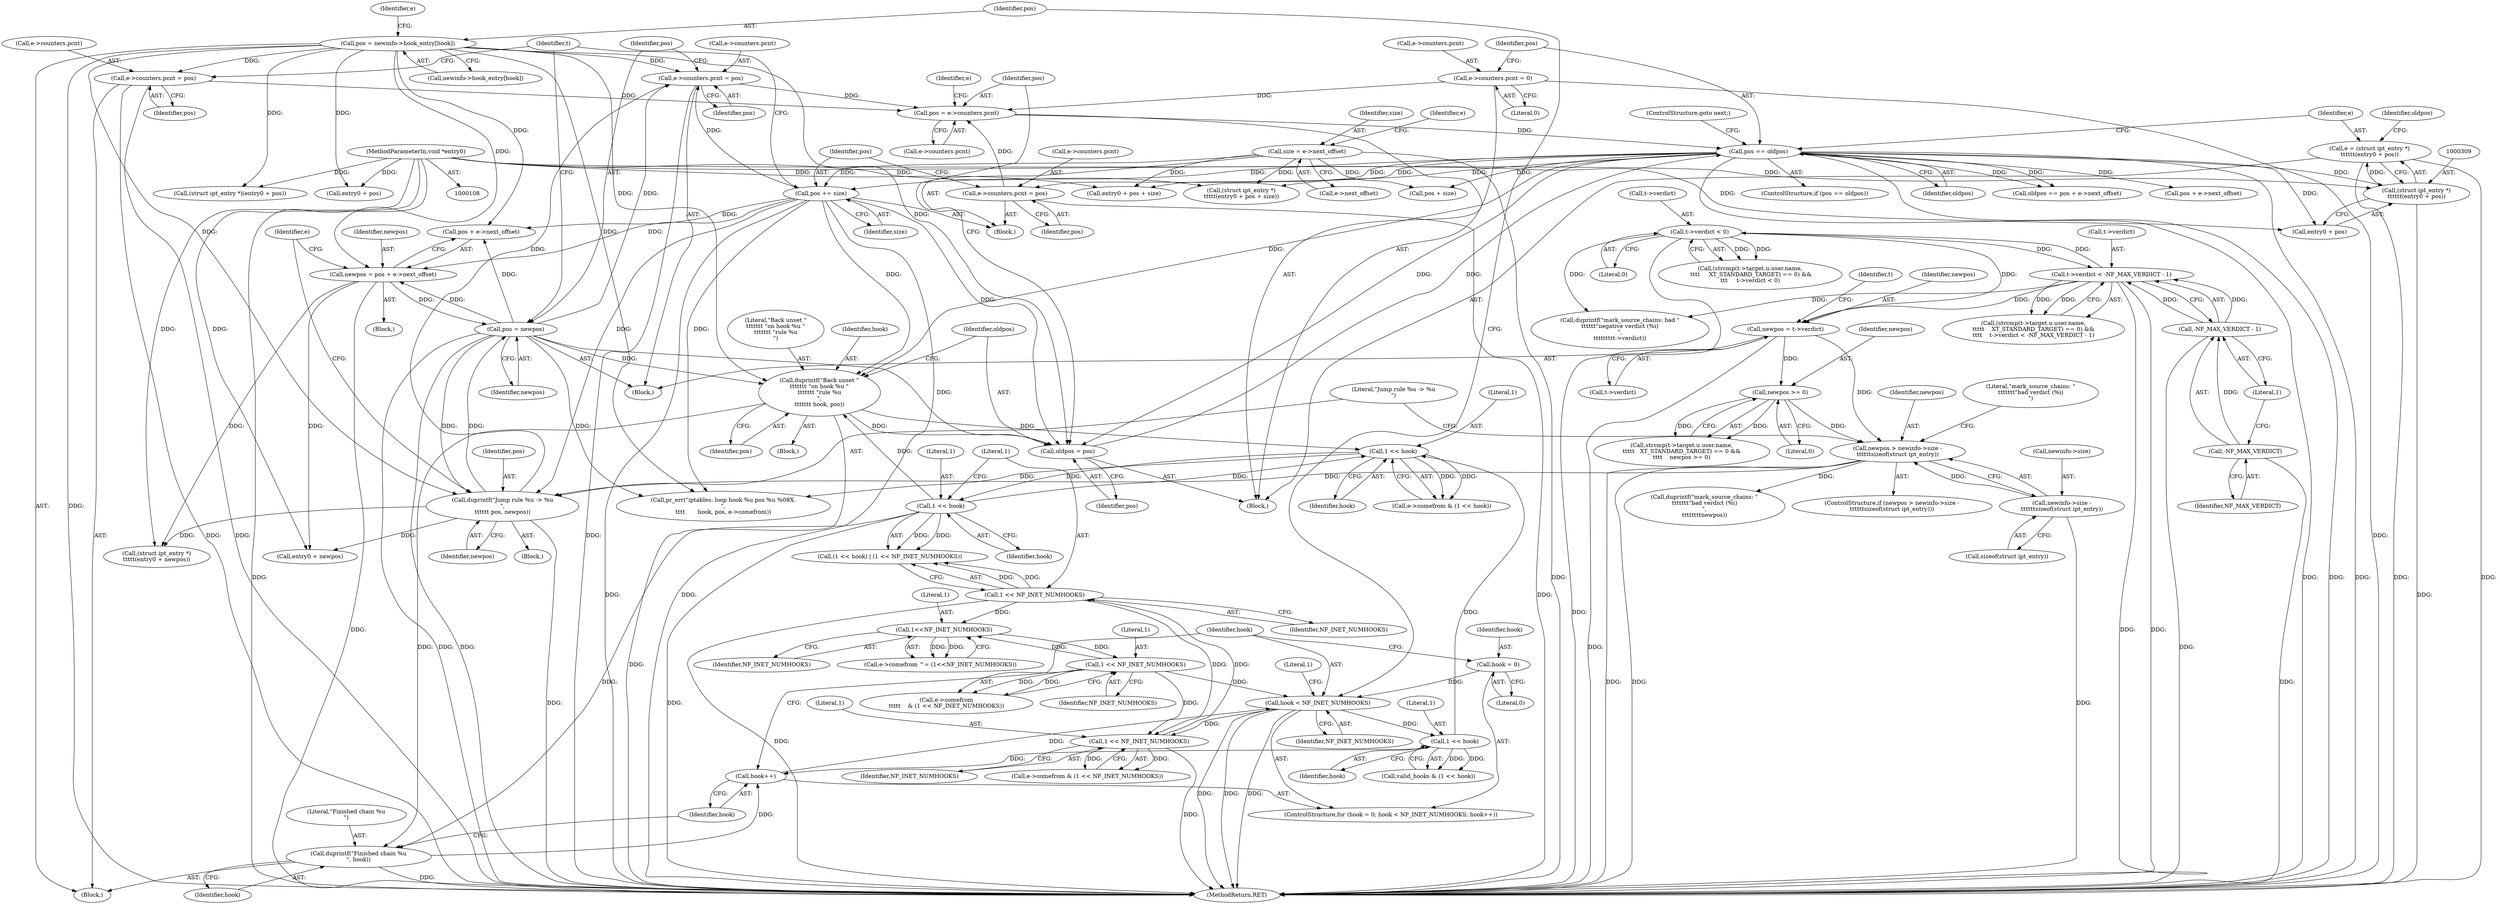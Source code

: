 digraph "0_linux_54d83fc74aa9ec72794373cb47432c5f7fb1a309_6@integer" {
"1000306" [label="(Call,e = (struct ipt_entry *)\n\t\t\t\t\t\t(entry0 + pos))"];
"1000308" [label="(Call,(struct ipt_entry *)\n\t\t\t\t\t\t(entry0 + pos))"];
"1000111" [label="(MethodParameterIn,void *entry0)"];
"1000302" [label="(Call,pos == oldpos)"];
"1000287" [label="(Call,pos = e->counters.pcnt)"];
"1000406" [label="(Call,e->counters.pcnt = pos)"];
"1000386" [label="(Call,duprintf(\"Jump rule %u -> %u\n\",\n\t\t\t\t\t\t pos, newpos))"];
"1000413" [label="(Call,pos = newpos)"];
"1000392" [label="(Call,newpos = pos + e->next_offset)"];
"1000341" [label="(Call,pos += size)"];
"1000320" [label="(Call,size = e->next_offset)"];
"1000125" [label="(Call,pos = newinfo->hook_entry[hook])"];
"1000372" [label="(Call,newpos > newinfo->size -\n\t\t\t\t\t\tsizeof(struct ipt_entry))"];
"1000367" [label="(Call,newpos >= 0)"];
"1000347" [label="(Call,newpos = t->verdict)"];
"1000222" [label="(Call,t->verdict < 0)"];
"1000246" [label="(Call,t->verdict < -NF_MAX_VERDICT - 1)"];
"1000250" [label="(Call,-NF_MAX_VERDICT - 1)"];
"1000251" [label="(Call,-NF_MAX_VERDICT)"];
"1000374" [label="(Call,newinfo->size -\n\t\t\t\t\t\tsizeof(struct ipt_entry))"];
"1000148" [label="(Call,e->counters.pcnt = pos)"];
"1000294" [label="(Call,e->counters.pcnt = 0)"];
"1000334" [label="(Call,e->counters.pcnt = pos)"];
"1000284" [label="(Call,oldpos = pos)"];
"1000280" [label="(Call,duprintf(\"Back unset \"\n\t\t\t\t\t\t\t \"on hook %u \"\n\t\t\t\t\t\t\t \"rule %u\n\",\n\t\t\t\t\t\t\t hook, pos))"];
"1000197" [label="(Call,1 << hook)"];
"1000171" [label="(Call,1 << hook)"];
"1000144" [label="(Call,1 << hook)"];
"1000118" [label="(Call,hook < NF_INET_NUMHOOKS)"];
"1000121" [label="(Call,hook++)"];
"1000417" [label="(Call,duprintf(\"Finished chain %u\n\", hook))"];
"1000115" [label="(Call,hook = 0)"];
"1000276" [label="(Call,1 << NF_INET_NUMHOOKS)"];
"1000268" [label="(Call,1<<NF_INET_NUMHOOKS)"];
"1000200" [label="(Call,1 << NF_INET_NUMHOOKS)"];
"1000179" [label="(Call,1 << NF_INET_NUMHOOKS)"];
"1000393" [label="(Identifier,newpos)"];
"1000335" [label="(Call,e->counters.pcnt)"];
"1000118" [label="(Call,hook < NF_INET_NUMHOOKS)"];
"1000284" [label="(Call,oldpos = pos)"];
"1000149" [label="(Call,e->counters.pcnt)"];
"1000343" [label="(Identifier,size)"];
"1000180" [label="(Literal,1)"];
"1000297" [label="(Identifier,e)"];
"1000255" [label="(Call,duprintf(\"mark_source_chains: bad \"\n\t\t\t\t\t\t\"negative verdict (%i)\n\",\n\t\t\t\t\t\t\t\tt->verdict))"];
"1000198" [label="(Literal,1)"];
"1000146" [label="(Identifier,hook)"];
"1000304" [label="(Identifier,oldpos)"];
"1000144" [label="(Call,1 << hook)"];
"1000228" [label="(Block,)"];
"1000419" [label="(Identifier,hook)"];
"1000145" [label="(Literal,1)"];
"1000347" [label="(Call,newpos = t->verdict)"];
"1000154" [label="(Identifier,pos)"];
"1000373" [label="(Identifier,newpos)"];
"1000181" [label="(Identifier,NF_INET_NUMHOOKS)"];
"1000387" [label="(Literal,\"Jump rule %u -> %u\n\")"];
"1000126" [label="(Identifier,pos)"];
"1000340" [label="(Identifier,pos)"];
"1000119" [label="(Identifier,hook)"];
"1000263" [label="(Block,)"];
"1000375" [label="(Call,newinfo->size)"];
"1000378" [label="(Call,sizeof(struct ipt_entry))"];
"1000278" [label="(Identifier,NF_INET_NUMHOOKS)"];
"1000121" [label="(Call,hook++)"];
"1000313" [label="(Call,oldpos == pos + e->next_offset)"];
"1000369" [label="(Literal,0)"];
"1000285" [label="(Identifier,oldpos)"];
"1000406" [label="(Call,e->counters.pcnt = pos)"];
"1000137" [label="(Call,entry0 + pos)"];
"1000388" [label="(Identifier,pos)"];
"1000381" [label="(Call,duprintf(\"mark_source_chains: \"\n\t\t\t\t\t\t\t\"bad verdict (%i)\n\",\n\t\t\t\t\t\t\t\tnewpos))"];
"1000159" [label="(Identifier,t)"];
"1000183" [label="(Call,pr_err(\"iptables: loop hook %u pos %u %08X.\n\",\n\t\t\t\t       hook, pos, e->comefrom))"];
"1000417" [label="(Call,duprintf(\"Finished chain %u\n\", hook))"];
"1000400" [label="(Identifier,e)"];
"1000270" [label="(Identifier,NF_INET_NUMHOOKS)"];
"1000251" [label="(Call,-NF_MAX_VERDICT)"];
"1000202" [label="(Identifier,NF_INET_NUMHOOKS)"];
"1000315" [label="(Call,pos + e->next_offset)"];
"1000367" [label="(Call,newpos >= 0)"];
"1000414" [label="(Identifier,pos)"];
"1000289" [label="(Call,e->counters.pcnt)"];
"1000314" [label="(Identifier,oldpos)"];
"1000306" [label="(Call,e = (struct ipt_entry *)\n\t\t\t\t\t\t(entry0 + pos))"];
"1000127" [label="(Call,newinfo->hook_entry[hook])"];
"1000334" [label="(Call,e->counters.pcnt = pos)"];
"1000422" [label="(MethodReturn,RET)"];
"1000407" [label="(Call,e->counters.pcnt)"];
"1000382" [label="(Literal,\"mark_source_chains: \"\n\t\t\t\t\t\t\t\"bad verdict (%i)\n\")"];
"1000277" [label="(Literal,1)"];
"1000421" [label="(Literal,1)"];
"1000167" [label="(Call,e->comefrom & (1 << hook))"];
"1000345" [label="(Block,)"];
"1000295" [label="(Call,e->counters.pcnt)"];
"1000415" [label="(Identifier,newpos)"];
"1000199" [label="(Identifier,hook)"];
"1000226" [label="(Literal,0)"];
"1000264" [label="(Call,e->comefrom ^= (1<<NF_INET_NUMHOOKS))"];
"1000120" [label="(Identifier,NF_INET_NUMHOOKS)"];
"1000403" [label="(Call,entry0 + newpos)"];
"1000320" [label="(Call,size = e->next_offset)"];
"1000283" [label="(Identifier,pos)"];
"1000208" [label="(Call,(strcmp(t->target.u.user.name,\n \t\t\t\t     XT_STANDARD_TARGET) == 0) &&\n\t\t\t     t->verdict < 0)"];
"1000329" [label="(Call,entry0 + pos + size)"];
"1000331" [label="(Call,pos + size)"];
"1000171" [label="(Call,1 << hook)"];
"1000305" [label="(ControlStructure,goto next;)"];
"1000392" [label="(Call,newpos = pos + e->next_offset)"];
"1000327" [label="(Call,(struct ipt_entry *)\n\t\t\t\t\t(entry0 + pos + size))"];
"1000247" [label="(Call,t->verdict)"];
"1000175" [label="(Call,e->comefrom & (1 << NF_INET_NUMHOOKS))"];
"1000246" [label="(Call,t->verdict < -NF_MAX_VERDICT - 1)"];
"1000196" [label="(Call,(1 << hook) | (1 << NF_INET_NUMHOOKS))"];
"1000125" [label="(Call,pos = newinfo->hook_entry[hook])"];
"1000302" [label="(Call,pos == oldpos)"];
"1000253" [label="(Literal,1)"];
"1000342" [label="(Identifier,pos)"];
"1000223" [label="(Call,t->verdict)"];
"1000412" [label="(Identifier,pos)"];
"1000303" [label="(Identifier,pos)"];
"1000122" [label="(Identifier,hook)"];
"1000279" [label="(Block,)"];
"1000179" [label="(Call,1 << NF_INET_NUMHOOKS)"];
"1000310" [label="(Call,entry0 + pos)"];
"1000250" [label="(Call,-NF_MAX_VERDICT - 1)"];
"1000280" [label="(Call,duprintf(\"Back unset \"\n\t\t\t\t\t\t\t \"on hook %u \"\n\t\t\t\t\t\t\t \"rule %u\n\",\n\t\t\t\t\t\t\t hook, pos))"];
"1000281" [label="(Literal,\"Back unset \"\n\t\t\t\t\t\t\t \"on hook %u \"\n\t\t\t\t\t\t\t \"rule %u\n\")"];
"1000401" [label="(Call,(struct ipt_entry *)\n\t\t\t\t\t(entry0 + newpos))"];
"1000148" [label="(Call,e->counters.pcnt = pos)"];
"1000142" [label="(Call,valid_hooks & (1 << hook))"];
"1000288" [label="(Identifier,pos)"];
"1000117" [label="(Literal,0)"];
"1000374" [label="(Call,newinfo->size -\n\t\t\t\t\t\tsizeof(struct ipt_entry))"];
"1000368" [label="(Identifier,newpos)"];
"1000301" [label="(ControlStructure,if (pos == oldpos))"];
"1000307" [label="(Identifier,e)"];
"1000341" [label="(Call,pos += size)"];
"1000115" [label="(Call,hook = 0)"];
"1000360" [label="(Identifier,t)"];
"1000321" [label="(Identifier,size)"];
"1000391" [label="(Block,)"];
"1000282" [label="(Identifier,hook)"];
"1000294" [label="(Call,e->counters.pcnt = 0)"];
"1000349" [label="(Call,t->verdict)"];
"1000268" [label="(Call,1<<NF_INET_NUMHOOKS)"];
"1000322" [label="(Call,e->next_offset)"];
"1000418" [label="(Literal,\"Finished chain %u\n\")"];
"1000135" [label="(Call,(struct ipt_entry *)(entry0 + pos))"];
"1000232" [label="(Call,(strcmp(t->target.u.user.name,\n\t\t\t\t\t    XT_STANDARD_TARGET) == 0) &&\n\t\t\t\t    t->verdict < -NF_MAX_VERDICT - 1)"];
"1000197" [label="(Call,1 << hook)"];
"1000348" [label="(Identifier,newpos)"];
"1000286" [label="(Identifier,pos)"];
"1000413" [label="(Call,pos = newpos)"];
"1000201" [label="(Literal,1)"];
"1000394" [label="(Call,pos + e->next_offset)"];
"1000173" [label="(Identifier,hook)"];
"1000372" [label="(Call,newpos > newinfo->size -\n\t\t\t\t\t\tsizeof(struct ipt_entry))"];
"1000123" [label="(Block,)"];
"1000353" [label="(Call,strcmp(t->target.u.user.name,\n\t\t\t\t\t   XT_STANDARD_TARGET) == 0 &&\n\t\t\t\t    newpos >= 0)"];
"1000272" [label="(Call,e->comefrom\n\t\t\t\t\t    & (1 << NF_INET_NUMHOOKS))"];
"1000300" [label="(Literal,0)"];
"1000269" [label="(Literal,1)"];
"1000114" [label="(ControlStructure,for (hook = 0; hook < NF_INET_NUMHOOKS; hook++))"];
"1000287" [label="(Call,pos = e->counters.pcnt)"];
"1000200" [label="(Call,1 << NF_INET_NUMHOOKS)"];
"1000370" [label="(Block,)"];
"1000371" [label="(ControlStructure,if (newpos > newinfo->size -\n\t\t\t\t\t\tsizeof(struct ipt_entry)))"];
"1000389" [label="(Identifier,newpos)"];
"1000308" [label="(Call,(struct ipt_entry *)\n\t\t\t\t\t\t(entry0 + pos))"];
"1000386" [label="(Call,duprintf(\"Jump rule %u -> %u\n\",\n\t\t\t\t\t\t pos, newpos))"];
"1000252" [label="(Identifier,NF_MAX_VERDICT)"];
"1000134" [label="(Identifier,e)"];
"1000276" [label="(Call,1 << NF_INET_NUMHOOKS)"];
"1000116" [label="(Identifier,hook)"];
"1000111" [label="(MethodParameterIn,void *entry0)"];
"1000172" [label="(Literal,1)"];
"1000222" [label="(Call,t->verdict < 0)"];
"1000326" [label="(Identifier,e)"];
"1000306" -> "1000263"  [label="AST: "];
"1000306" -> "1000308"  [label="CFG: "];
"1000307" -> "1000306"  [label="AST: "];
"1000308" -> "1000306"  [label="AST: "];
"1000314" -> "1000306"  [label="CFG: "];
"1000306" -> "1000422"  [label="DDG: "];
"1000306" -> "1000422"  [label="DDG: "];
"1000308" -> "1000306"  [label="DDG: "];
"1000308" -> "1000310"  [label="CFG: "];
"1000309" -> "1000308"  [label="AST: "];
"1000310" -> "1000308"  [label="AST: "];
"1000308" -> "1000422"  [label="DDG: "];
"1000111" -> "1000308"  [label="DDG: "];
"1000302" -> "1000308"  [label="DDG: "];
"1000111" -> "1000108"  [label="AST: "];
"1000111" -> "1000422"  [label="DDG: "];
"1000111" -> "1000135"  [label="DDG: "];
"1000111" -> "1000137"  [label="DDG: "];
"1000111" -> "1000310"  [label="DDG: "];
"1000111" -> "1000327"  [label="DDG: "];
"1000111" -> "1000329"  [label="DDG: "];
"1000111" -> "1000401"  [label="DDG: "];
"1000111" -> "1000403"  [label="DDG: "];
"1000302" -> "1000301"  [label="AST: "];
"1000302" -> "1000304"  [label="CFG: "];
"1000303" -> "1000302"  [label="AST: "];
"1000304" -> "1000302"  [label="AST: "];
"1000305" -> "1000302"  [label="CFG: "];
"1000307" -> "1000302"  [label="CFG: "];
"1000302" -> "1000422"  [label="DDG: "];
"1000302" -> "1000422"  [label="DDG: "];
"1000302" -> "1000422"  [label="DDG: "];
"1000302" -> "1000280"  [label="DDG: "];
"1000302" -> "1000284"  [label="DDG: "];
"1000287" -> "1000302"  [label="DDG: "];
"1000284" -> "1000302"  [label="DDG: "];
"1000302" -> "1000310"  [label="DDG: "];
"1000302" -> "1000313"  [label="DDG: "];
"1000302" -> "1000313"  [label="DDG: "];
"1000302" -> "1000315"  [label="DDG: "];
"1000302" -> "1000327"  [label="DDG: "];
"1000302" -> "1000329"  [label="DDG: "];
"1000302" -> "1000331"  [label="DDG: "];
"1000302" -> "1000334"  [label="DDG: "];
"1000302" -> "1000341"  [label="DDG: "];
"1000287" -> "1000263"  [label="AST: "];
"1000287" -> "1000289"  [label="CFG: "];
"1000288" -> "1000287"  [label="AST: "];
"1000289" -> "1000287"  [label="AST: "];
"1000297" -> "1000287"  [label="CFG: "];
"1000406" -> "1000287"  [label="DDG: "];
"1000148" -> "1000287"  [label="DDG: "];
"1000294" -> "1000287"  [label="DDG: "];
"1000334" -> "1000287"  [label="DDG: "];
"1000406" -> "1000345"  [label="AST: "];
"1000406" -> "1000412"  [label="CFG: "];
"1000407" -> "1000406"  [label="AST: "];
"1000412" -> "1000406"  [label="AST: "];
"1000414" -> "1000406"  [label="CFG: "];
"1000406" -> "1000422"  [label="DDG: "];
"1000386" -> "1000406"  [label="DDG: "];
"1000413" -> "1000406"  [label="DDG: "];
"1000341" -> "1000406"  [label="DDG: "];
"1000125" -> "1000406"  [label="DDG: "];
"1000386" -> "1000370"  [label="AST: "];
"1000386" -> "1000389"  [label="CFG: "];
"1000387" -> "1000386"  [label="AST: "];
"1000388" -> "1000386"  [label="AST: "];
"1000389" -> "1000386"  [label="AST: "];
"1000400" -> "1000386"  [label="CFG: "];
"1000386" -> "1000422"  [label="DDG: "];
"1000413" -> "1000386"  [label="DDG: "];
"1000341" -> "1000386"  [label="DDG: "];
"1000125" -> "1000386"  [label="DDG: "];
"1000372" -> "1000386"  [label="DDG: "];
"1000386" -> "1000401"  [label="DDG: "];
"1000386" -> "1000403"  [label="DDG: "];
"1000386" -> "1000413"  [label="DDG: "];
"1000413" -> "1000345"  [label="AST: "];
"1000413" -> "1000415"  [label="CFG: "];
"1000414" -> "1000413"  [label="AST: "];
"1000415" -> "1000413"  [label="AST: "];
"1000159" -> "1000413"  [label="CFG: "];
"1000413" -> "1000422"  [label="DDG: "];
"1000413" -> "1000422"  [label="DDG: "];
"1000413" -> "1000183"  [label="DDG: "];
"1000413" -> "1000280"  [label="DDG: "];
"1000413" -> "1000284"  [label="DDG: "];
"1000413" -> "1000392"  [label="DDG: "];
"1000413" -> "1000394"  [label="DDG: "];
"1000392" -> "1000413"  [label="DDG: "];
"1000392" -> "1000391"  [label="AST: "];
"1000392" -> "1000394"  [label="CFG: "];
"1000393" -> "1000392"  [label="AST: "];
"1000394" -> "1000392"  [label="AST: "];
"1000400" -> "1000392"  [label="CFG: "];
"1000392" -> "1000422"  [label="DDG: "];
"1000341" -> "1000392"  [label="DDG: "];
"1000125" -> "1000392"  [label="DDG: "];
"1000392" -> "1000401"  [label="DDG: "];
"1000392" -> "1000403"  [label="DDG: "];
"1000341" -> "1000228"  [label="AST: "];
"1000341" -> "1000343"  [label="CFG: "];
"1000342" -> "1000341"  [label="AST: "];
"1000343" -> "1000341"  [label="AST: "];
"1000159" -> "1000341"  [label="CFG: "];
"1000341" -> "1000422"  [label="DDG: "];
"1000341" -> "1000422"  [label="DDG: "];
"1000341" -> "1000183"  [label="DDG: "];
"1000341" -> "1000280"  [label="DDG: "];
"1000341" -> "1000284"  [label="DDG: "];
"1000320" -> "1000341"  [label="DDG: "];
"1000341" -> "1000394"  [label="DDG: "];
"1000320" -> "1000228"  [label="AST: "];
"1000320" -> "1000322"  [label="CFG: "];
"1000321" -> "1000320"  [label="AST: "];
"1000322" -> "1000320"  [label="AST: "];
"1000326" -> "1000320"  [label="CFG: "];
"1000320" -> "1000422"  [label="DDG: "];
"1000320" -> "1000327"  [label="DDG: "];
"1000320" -> "1000329"  [label="DDG: "];
"1000320" -> "1000331"  [label="DDG: "];
"1000125" -> "1000123"  [label="AST: "];
"1000125" -> "1000127"  [label="CFG: "];
"1000126" -> "1000125"  [label="AST: "];
"1000127" -> "1000125"  [label="AST: "];
"1000134" -> "1000125"  [label="CFG: "];
"1000125" -> "1000422"  [label="DDG: "];
"1000125" -> "1000135"  [label="DDG: "];
"1000125" -> "1000137"  [label="DDG: "];
"1000125" -> "1000148"  [label="DDG: "];
"1000125" -> "1000183"  [label="DDG: "];
"1000125" -> "1000280"  [label="DDG: "];
"1000125" -> "1000284"  [label="DDG: "];
"1000125" -> "1000394"  [label="DDG: "];
"1000372" -> "1000371"  [label="AST: "];
"1000372" -> "1000374"  [label="CFG: "];
"1000373" -> "1000372"  [label="AST: "];
"1000374" -> "1000372"  [label="AST: "];
"1000382" -> "1000372"  [label="CFG: "];
"1000387" -> "1000372"  [label="CFG: "];
"1000372" -> "1000422"  [label="DDG: "];
"1000372" -> "1000422"  [label="DDG: "];
"1000367" -> "1000372"  [label="DDG: "];
"1000347" -> "1000372"  [label="DDG: "];
"1000374" -> "1000372"  [label="DDG: "];
"1000372" -> "1000381"  [label="DDG: "];
"1000367" -> "1000353"  [label="AST: "];
"1000367" -> "1000369"  [label="CFG: "];
"1000368" -> "1000367"  [label="AST: "];
"1000369" -> "1000367"  [label="AST: "];
"1000353" -> "1000367"  [label="CFG: "];
"1000367" -> "1000353"  [label="DDG: "];
"1000367" -> "1000353"  [label="DDG: "];
"1000347" -> "1000367"  [label="DDG: "];
"1000347" -> "1000345"  [label="AST: "];
"1000347" -> "1000349"  [label="CFG: "];
"1000348" -> "1000347"  [label="AST: "];
"1000349" -> "1000347"  [label="AST: "];
"1000360" -> "1000347"  [label="CFG: "];
"1000347" -> "1000422"  [label="DDG: "];
"1000222" -> "1000347"  [label="DDG: "];
"1000246" -> "1000347"  [label="DDG: "];
"1000222" -> "1000208"  [label="AST: "];
"1000222" -> "1000226"  [label="CFG: "];
"1000223" -> "1000222"  [label="AST: "];
"1000226" -> "1000222"  [label="AST: "];
"1000208" -> "1000222"  [label="CFG: "];
"1000222" -> "1000422"  [label="DDG: "];
"1000222" -> "1000208"  [label="DDG: "];
"1000222" -> "1000208"  [label="DDG: "];
"1000246" -> "1000222"  [label="DDG: "];
"1000222" -> "1000246"  [label="DDG: "];
"1000222" -> "1000255"  [label="DDG: "];
"1000246" -> "1000232"  [label="AST: "];
"1000246" -> "1000250"  [label="CFG: "];
"1000247" -> "1000246"  [label="AST: "];
"1000250" -> "1000246"  [label="AST: "];
"1000232" -> "1000246"  [label="CFG: "];
"1000246" -> "1000422"  [label="DDG: "];
"1000246" -> "1000422"  [label="DDG: "];
"1000246" -> "1000232"  [label="DDG: "];
"1000246" -> "1000232"  [label="DDG: "];
"1000250" -> "1000246"  [label="DDG: "];
"1000250" -> "1000246"  [label="DDG: "];
"1000246" -> "1000255"  [label="DDG: "];
"1000250" -> "1000253"  [label="CFG: "];
"1000251" -> "1000250"  [label="AST: "];
"1000253" -> "1000250"  [label="AST: "];
"1000250" -> "1000422"  [label="DDG: "];
"1000251" -> "1000250"  [label="DDG: "];
"1000251" -> "1000252"  [label="CFG: "];
"1000252" -> "1000251"  [label="AST: "];
"1000253" -> "1000251"  [label="CFG: "];
"1000251" -> "1000422"  [label="DDG: "];
"1000374" -> "1000378"  [label="CFG: "];
"1000375" -> "1000374"  [label="AST: "];
"1000378" -> "1000374"  [label="AST: "];
"1000374" -> "1000422"  [label="DDG: "];
"1000148" -> "1000123"  [label="AST: "];
"1000148" -> "1000154"  [label="CFG: "];
"1000149" -> "1000148"  [label="AST: "];
"1000154" -> "1000148"  [label="AST: "];
"1000159" -> "1000148"  [label="CFG: "];
"1000148" -> "1000422"  [label="DDG: "];
"1000148" -> "1000422"  [label="DDG: "];
"1000294" -> "1000263"  [label="AST: "];
"1000294" -> "1000300"  [label="CFG: "];
"1000295" -> "1000294"  [label="AST: "];
"1000300" -> "1000294"  [label="AST: "];
"1000303" -> "1000294"  [label="CFG: "];
"1000294" -> "1000422"  [label="DDG: "];
"1000334" -> "1000228"  [label="AST: "];
"1000334" -> "1000340"  [label="CFG: "];
"1000335" -> "1000334"  [label="AST: "];
"1000340" -> "1000334"  [label="AST: "];
"1000342" -> "1000334"  [label="CFG: "];
"1000334" -> "1000422"  [label="DDG: "];
"1000284" -> "1000263"  [label="AST: "];
"1000284" -> "1000286"  [label="CFG: "];
"1000285" -> "1000284"  [label="AST: "];
"1000286" -> "1000284"  [label="AST: "];
"1000288" -> "1000284"  [label="CFG: "];
"1000280" -> "1000284"  [label="DDG: "];
"1000280" -> "1000279"  [label="AST: "];
"1000280" -> "1000283"  [label="CFG: "];
"1000281" -> "1000280"  [label="AST: "];
"1000282" -> "1000280"  [label="AST: "];
"1000283" -> "1000280"  [label="AST: "];
"1000285" -> "1000280"  [label="CFG: "];
"1000280" -> "1000422"  [label="DDG: "];
"1000280" -> "1000171"  [label="DDG: "];
"1000197" -> "1000280"  [label="DDG: "];
"1000280" -> "1000417"  [label="DDG: "];
"1000197" -> "1000196"  [label="AST: "];
"1000197" -> "1000199"  [label="CFG: "];
"1000198" -> "1000197"  [label="AST: "];
"1000199" -> "1000197"  [label="AST: "];
"1000201" -> "1000197"  [label="CFG: "];
"1000197" -> "1000422"  [label="DDG: "];
"1000197" -> "1000171"  [label="DDG: "];
"1000197" -> "1000196"  [label="DDG: "];
"1000197" -> "1000196"  [label="DDG: "];
"1000171" -> "1000197"  [label="DDG: "];
"1000197" -> "1000417"  [label="DDG: "];
"1000171" -> "1000167"  [label="AST: "];
"1000171" -> "1000173"  [label="CFG: "];
"1000172" -> "1000171"  [label="AST: "];
"1000173" -> "1000171"  [label="AST: "];
"1000167" -> "1000171"  [label="CFG: "];
"1000171" -> "1000167"  [label="DDG: "];
"1000171" -> "1000167"  [label="DDG: "];
"1000144" -> "1000171"  [label="DDG: "];
"1000171" -> "1000183"  [label="DDG: "];
"1000144" -> "1000142"  [label="AST: "];
"1000144" -> "1000146"  [label="CFG: "];
"1000145" -> "1000144"  [label="AST: "];
"1000146" -> "1000144"  [label="AST: "];
"1000142" -> "1000144"  [label="CFG: "];
"1000144" -> "1000121"  [label="DDG: "];
"1000144" -> "1000142"  [label="DDG: "];
"1000144" -> "1000142"  [label="DDG: "];
"1000118" -> "1000144"  [label="DDG: "];
"1000118" -> "1000114"  [label="AST: "];
"1000118" -> "1000120"  [label="CFG: "];
"1000119" -> "1000118"  [label="AST: "];
"1000120" -> "1000118"  [label="AST: "];
"1000126" -> "1000118"  [label="CFG: "];
"1000421" -> "1000118"  [label="CFG: "];
"1000118" -> "1000422"  [label="DDG: "];
"1000118" -> "1000422"  [label="DDG: "];
"1000118" -> "1000422"  [label="DDG: "];
"1000121" -> "1000118"  [label="DDG: "];
"1000115" -> "1000118"  [label="DDG: "];
"1000276" -> "1000118"  [label="DDG: "];
"1000118" -> "1000179"  [label="DDG: "];
"1000121" -> "1000114"  [label="AST: "];
"1000121" -> "1000122"  [label="CFG: "];
"1000122" -> "1000121"  [label="AST: "];
"1000119" -> "1000121"  [label="CFG: "];
"1000417" -> "1000121"  [label="DDG: "];
"1000417" -> "1000123"  [label="AST: "];
"1000417" -> "1000419"  [label="CFG: "];
"1000418" -> "1000417"  [label="AST: "];
"1000419" -> "1000417"  [label="AST: "];
"1000122" -> "1000417"  [label="CFG: "];
"1000417" -> "1000422"  [label="DDG: "];
"1000115" -> "1000114"  [label="AST: "];
"1000115" -> "1000117"  [label="CFG: "];
"1000116" -> "1000115"  [label="AST: "];
"1000117" -> "1000115"  [label="AST: "];
"1000119" -> "1000115"  [label="CFG: "];
"1000276" -> "1000272"  [label="AST: "];
"1000276" -> "1000278"  [label="CFG: "];
"1000277" -> "1000276"  [label="AST: "];
"1000278" -> "1000276"  [label="AST: "];
"1000272" -> "1000276"  [label="CFG: "];
"1000276" -> "1000179"  [label="DDG: "];
"1000276" -> "1000268"  [label="DDG: "];
"1000276" -> "1000272"  [label="DDG: "];
"1000276" -> "1000272"  [label="DDG: "];
"1000268" -> "1000276"  [label="DDG: "];
"1000268" -> "1000264"  [label="AST: "];
"1000268" -> "1000270"  [label="CFG: "];
"1000269" -> "1000268"  [label="AST: "];
"1000270" -> "1000268"  [label="AST: "];
"1000264" -> "1000268"  [label="CFG: "];
"1000268" -> "1000264"  [label="DDG: "];
"1000268" -> "1000264"  [label="DDG: "];
"1000200" -> "1000268"  [label="DDG: "];
"1000200" -> "1000196"  [label="AST: "];
"1000200" -> "1000202"  [label="CFG: "];
"1000201" -> "1000200"  [label="AST: "];
"1000202" -> "1000200"  [label="AST: "];
"1000196" -> "1000200"  [label="CFG: "];
"1000200" -> "1000422"  [label="DDG: "];
"1000200" -> "1000179"  [label="DDG: "];
"1000200" -> "1000196"  [label="DDG: "];
"1000200" -> "1000196"  [label="DDG: "];
"1000179" -> "1000200"  [label="DDG: "];
"1000179" -> "1000175"  [label="AST: "];
"1000179" -> "1000181"  [label="CFG: "];
"1000180" -> "1000179"  [label="AST: "];
"1000181" -> "1000179"  [label="AST: "];
"1000175" -> "1000179"  [label="CFG: "];
"1000179" -> "1000422"  [label="DDG: "];
"1000179" -> "1000175"  [label="DDG: "];
"1000179" -> "1000175"  [label="DDG: "];
}
